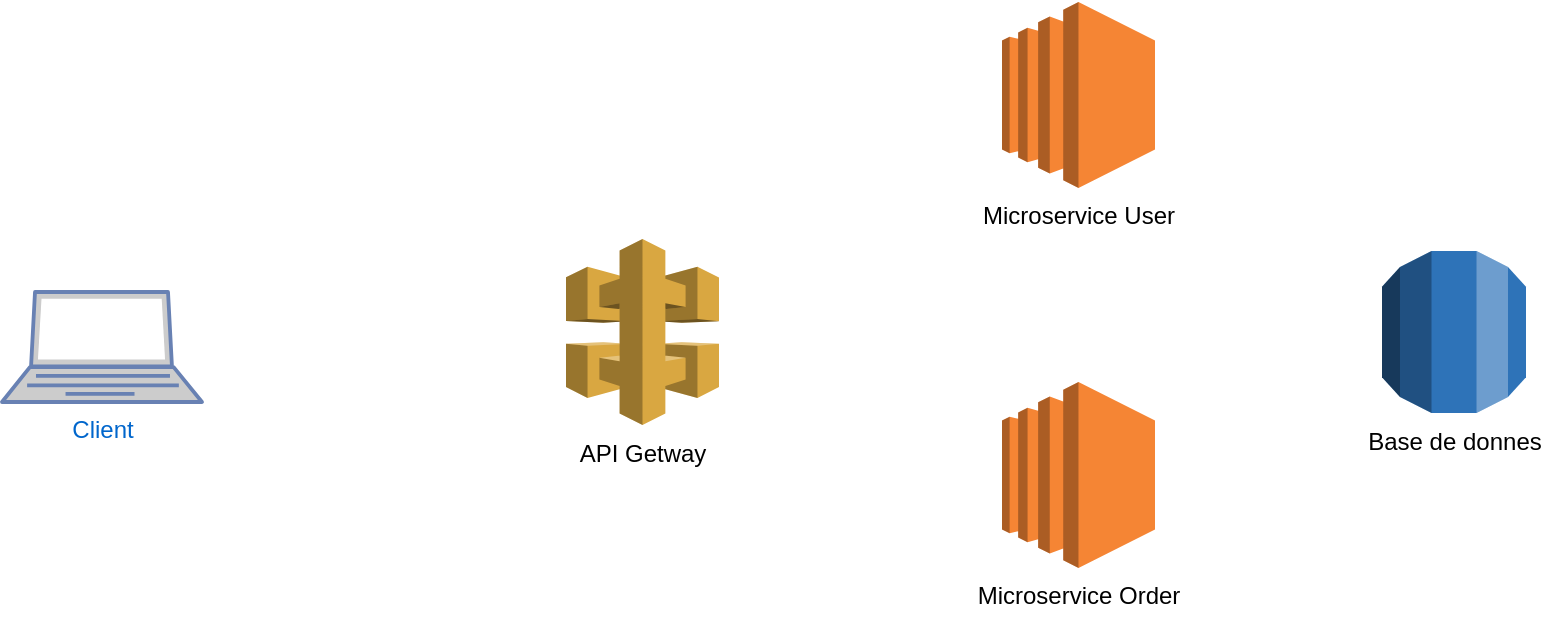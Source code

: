<mxfile version="21.2.8" type="device">
  <diagram name="Page-1" id="DX1ZYfbsvR3Z2e6sch-h">
    <mxGraphModel dx="1350" dy="843" grid="1" gridSize="10" guides="1" tooltips="1" connect="1" arrows="1" fold="1" page="1" pageScale="1" pageWidth="827" pageHeight="1169" math="0" shadow="0">
      <root>
        <mxCell id="0" />
        <mxCell id="1" parent="0" />
        <mxCell id="Xm4Qshr7qEJztVx7EWaU-1" value="Client&lt;br&gt;" style="fontColor=#0066CC;verticalAlign=top;verticalLabelPosition=bottom;labelPosition=center;align=center;html=1;outlineConnect=0;fillColor=#CCCCCC;strokeColor=#6881B3;gradientColor=none;gradientDirection=north;strokeWidth=2;shape=mxgraph.networks.laptop;" vertex="1" parent="1">
          <mxGeometry x="60" y="335" width="100" height="55" as="geometry" />
        </mxCell>
        <mxCell id="Xm4Qshr7qEJztVx7EWaU-14" value="API Getway&lt;br&gt;" style="outlineConnect=0;dashed=0;verticalLabelPosition=bottom;verticalAlign=top;align=center;html=1;shape=mxgraph.aws3.api_gateway;fillColor=#D9A741;gradientColor=none;" vertex="1" parent="1">
          <mxGeometry x="342" y="308.5" width="76.5" height="93" as="geometry" />
        </mxCell>
        <mxCell id="Xm4Qshr7qEJztVx7EWaU-16" value="Base de donnes" style="outlineConnect=0;dashed=0;verticalLabelPosition=bottom;verticalAlign=top;align=center;html=1;shape=mxgraph.aws3.rds;fillColor=#2E73B8;gradientColor=none;" vertex="1" parent="1">
          <mxGeometry x="750" y="314.5" width="72" height="81" as="geometry" />
        </mxCell>
        <mxCell id="Xm4Qshr7qEJztVx7EWaU-17" value="Microservice Order&lt;br&gt;&amp;nbsp;" style="outlineConnect=0;dashed=0;verticalLabelPosition=bottom;verticalAlign=top;align=center;html=1;shape=mxgraph.aws3.ec2;fillColor=#F58534;gradientColor=none;" vertex="1" parent="1">
          <mxGeometry x="560" y="380" width="76.5" height="93" as="geometry" />
        </mxCell>
        <mxCell id="Xm4Qshr7qEJztVx7EWaU-18" value="Microservice User&lt;br&gt;&amp;nbsp;" style="outlineConnect=0;dashed=0;verticalLabelPosition=bottom;verticalAlign=top;align=center;html=1;shape=mxgraph.aws3.ec2;fillColor=#F58534;gradientColor=none;" vertex="1" parent="1">
          <mxGeometry x="560" y="190" width="76.5" height="93" as="geometry" />
        </mxCell>
      </root>
    </mxGraphModel>
  </diagram>
</mxfile>
